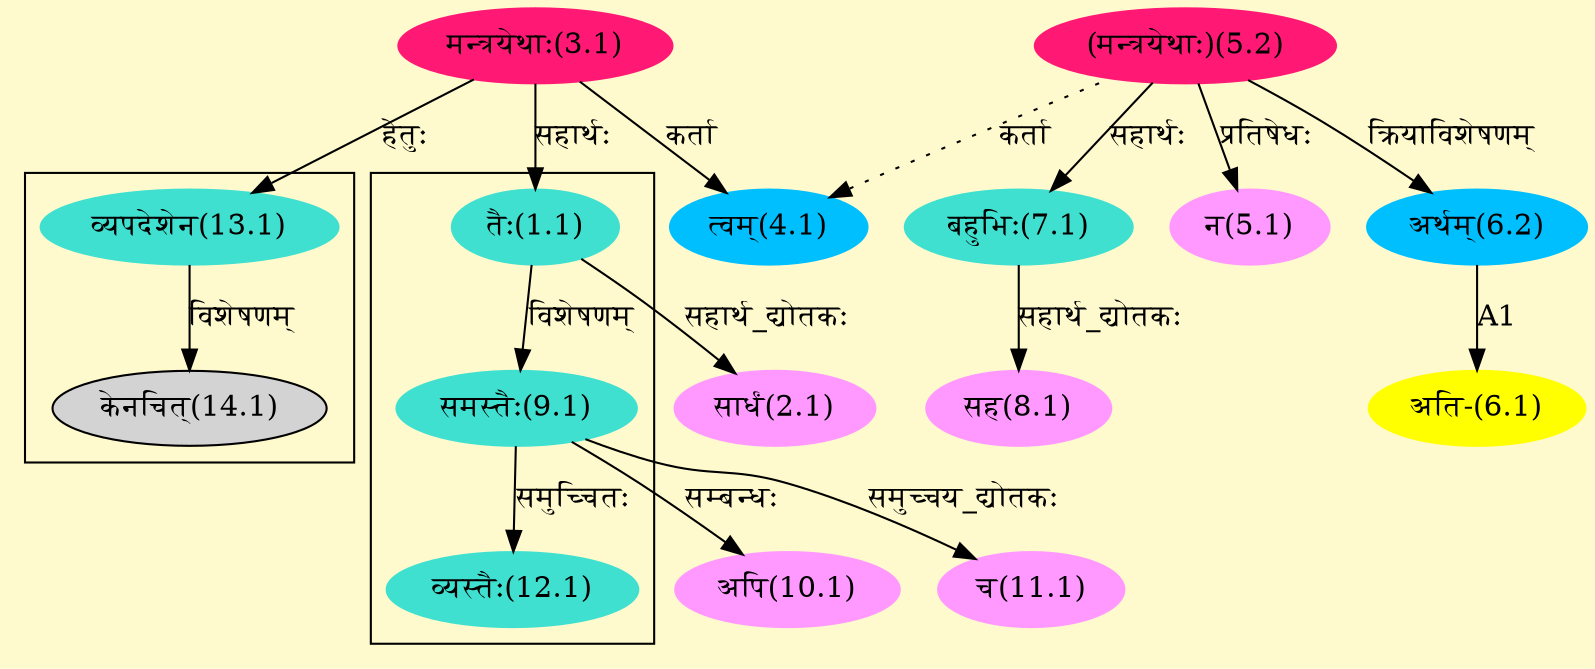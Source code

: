digraph G{
rankdir=BT;
 compound=true;
 bgcolor="lemonchiffon1";

subgraph cluster_1{
Node9_1 [style=filled, color="#40E0D0" label = "समस्तैः(9.1)"]
Node1_1 [style=filled, color="#40E0D0" label = "तैः(1.1)"]
Node12_1 [style=filled, color="#40E0D0" label = "व्यस्तैः(12.1)"]

}

subgraph cluster_2{
Node14_1 [style=filled, color="" label = "केनचित्(14.1)"]
Node13_1 [style=filled, color="#40E0D0" label = "व्यपदेशेन(13.1)"]

}
Node1_1 [style=filled, color="#40E0D0" label = "तैः(1.1)"]
Node3_1 [style=filled, color="#FF1975" label = "मन्त्रयेथाः(3.1)"]
Node2_1 [style=filled, color="#FF99FF" label = "सार्धं(2.1)"]
Node [style=filled, color="" label = "()"]
Node4_1 [style=filled, color="#00BFFF" label = "त्वम्(4.1)"]
Node5_2 [style=filled, color="#FF1975" label = "(मन्त्रयेथाः)(5.2)"]
Node5_1 [style=filled, color="#FF99FF" label = "न(5.1)"]
Node6_1 [style=filled, color="#FFFF00" label = "अति-(6.1)"]
Node6_2 [style=filled, color="#00BFFF" label = "अर्थम्(6.2)"]
Node7_1 [style=filled, color="#40E0D0" label = "बहुभिः(7.1)"]
Node8_1 [style=filled, color="#FF99FF" label = "सह(8.1)"]
Node10_1 [style=filled, color="#FF99FF" label = "अपि(10.1)"]
Node9_1 [style=filled, color="#40E0D0" label = "समस्तैः(9.1)"]
Node11_1 [style=filled, color="#FF99FF" label = "च(11.1)"]
Node13_1 [style=filled, color="#40E0D0" label = "व्यपदेशेन(13.1)"]
/* Start of Relations section */

Node1_1 -> Node3_1 [  label="सहार्थः"  dir="back" ]
Node2_1 -> Node1_1 [  label="सहार्थ_द्योतकः"  dir="back" ]
Node4_1 -> Node3_1 [  label="कर्ता"  dir="back" ]
Node4_1 -> Node5_2 [ style=dotted label="कर्ता"  dir="back" ]
Node5_1 -> Node5_2 [  label="प्रतिषेधः"  dir="back" ]
Node6_1 -> Node6_2 [  label="A1"  dir="back" ]
Node6_2 -> Node5_2 [  label="क्रियाविशेषणम्"  dir="back" ]
Node7_1 -> Node5_2 [  label="सहार्थः"  dir="back" ]
Node8_1 -> Node7_1 [  label="सहार्थ_द्योतकः"  dir="back" ]
Node9_1 -> Node1_1 [  label="विशेषणम्"  dir="back" ]
Node10_1 -> Node9_1 [  label="सम्बन्धः"  dir="back" ]
Node11_1 -> Node9_1 [  label="समुच्चय_द्योतकः"  dir="back" ]
Node12_1 -> Node9_1 [  label="समुच्चितः"  dir="back" ]
Node13_1 -> Node3_1 [  label="हेतुः"  dir="back" ]
Node14_1 -> Node13_1 [  label="विशेषणम्"  dir="back" ]
}
